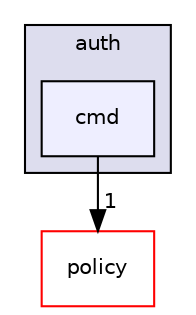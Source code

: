 digraph "auth/cmd" {
  compound=true
  node [ fontsize="10", fontname="Helvetica"];
  edge [ labelfontsize="10", labelfontname="Helvetica"];
  subgraph clusterdir_00ae9869f82e985780277dc684d7236c {
    graph [ bgcolor="#ddddee", pencolor="black", label="auth" fontname="Helvetica", fontsize="10", URL="dir_00ae9869f82e985780277dc684d7236c.html"]
  dir_8f3fa6ddb7502b4c97f8f07206253b2d [shape=box, label="cmd", style="filled", fillcolor="#eeeeff", pencolor="black", URL="dir_8f3fa6ddb7502b4c97f8f07206253b2d.html"];
  }
  dir_eb07bcf3f6bbebad6f759869cfa1383b [shape=box label="policy" fillcolor="white" style="filled" color="red" URL="dir_eb07bcf3f6bbebad6f759869cfa1383b.html"];
  dir_8f3fa6ddb7502b4c97f8f07206253b2d->dir_eb07bcf3f6bbebad6f759869cfa1383b [headlabel="1", labeldistance=1.5 headhref="dir_000002_000006.html"];
}
